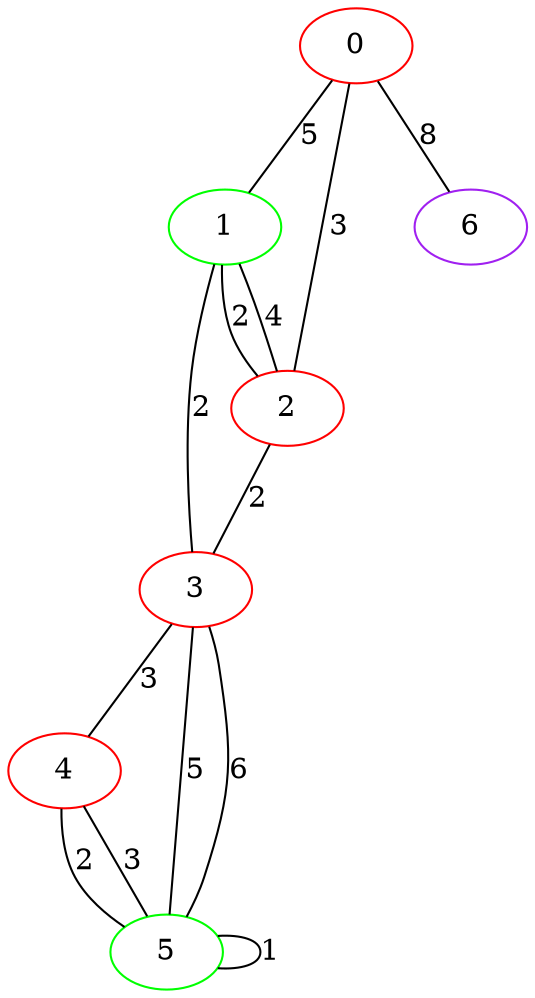 graph "" {
0 [color=red, weight=1];
1 [color=green, weight=2];
2 [color=red, weight=1];
3 [color=red, weight=1];
4 [color=red, weight=1];
5 [color=green, weight=2];
6 [color=purple, weight=4];
0 -- 1  [key=0, label=5];
0 -- 2  [key=0, label=3];
0 -- 6  [key=0, label=8];
1 -- 2  [key=0, label=4];
1 -- 2  [key=1, label=2];
1 -- 3  [key=0, label=2];
2 -- 3  [key=0, label=2];
3 -- 4  [key=0, label=3];
3 -- 5  [key=0, label=5];
3 -- 5  [key=1, label=6];
4 -- 5  [key=0, label=2];
4 -- 5  [key=1, label=3];
5 -- 5  [key=0, label=1];
}
